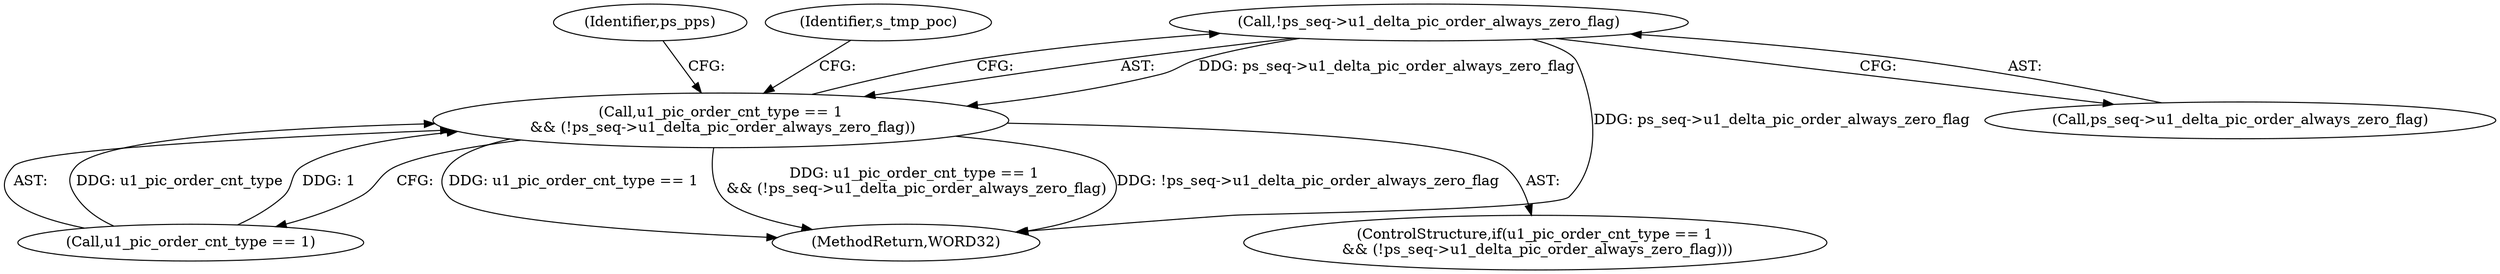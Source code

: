digraph "0_Android_494561291a503840f385fbcd11d9bc5f4dc502b8_2@pointer" {
"1000813" [label="(Call,!ps_seq->u1_delta_pic_order_always_zero_flag)"];
"1000809" [label="(Call,u1_pic_order_cnt_type == 1\n && (!ps_seq->u1_delta_pic_order_always_zero_flag))"];
"1000813" [label="(Call,!ps_seq->u1_delta_pic_order_always_zero_flag)"];
"1000808" [label="(ControlStructure,if(u1_pic_order_cnt_type == 1\n && (!ps_seq->u1_delta_pic_order_always_zero_flag)))"];
"1000860" [label="(Identifier,ps_pps)"];
"1000814" [label="(Call,ps_seq->u1_delta_pic_order_always_zero_flag)"];
"1000809" [label="(Call,u1_pic_order_cnt_type == 1\n && (!ps_seq->u1_delta_pic_order_always_zero_flag))"];
"1000810" [label="(Call,u1_pic_order_cnt_type == 1)"];
"1000821" [label="(Identifier,s_tmp_poc)"];
"1002619" [label="(MethodReturn,WORD32)"];
"1000813" -> "1000809"  [label="AST: "];
"1000813" -> "1000814"  [label="CFG: "];
"1000814" -> "1000813"  [label="AST: "];
"1000809" -> "1000813"  [label="CFG: "];
"1000813" -> "1002619"  [label="DDG: ps_seq->u1_delta_pic_order_always_zero_flag"];
"1000813" -> "1000809"  [label="DDG: ps_seq->u1_delta_pic_order_always_zero_flag"];
"1000809" -> "1000808"  [label="AST: "];
"1000809" -> "1000810"  [label="CFG: "];
"1000810" -> "1000809"  [label="AST: "];
"1000821" -> "1000809"  [label="CFG: "];
"1000860" -> "1000809"  [label="CFG: "];
"1000809" -> "1002619"  [label="DDG: u1_pic_order_cnt_type == 1"];
"1000809" -> "1002619"  [label="DDG: u1_pic_order_cnt_type == 1\n && (!ps_seq->u1_delta_pic_order_always_zero_flag)"];
"1000809" -> "1002619"  [label="DDG: !ps_seq->u1_delta_pic_order_always_zero_flag"];
"1000810" -> "1000809"  [label="DDG: u1_pic_order_cnt_type"];
"1000810" -> "1000809"  [label="DDG: 1"];
}
